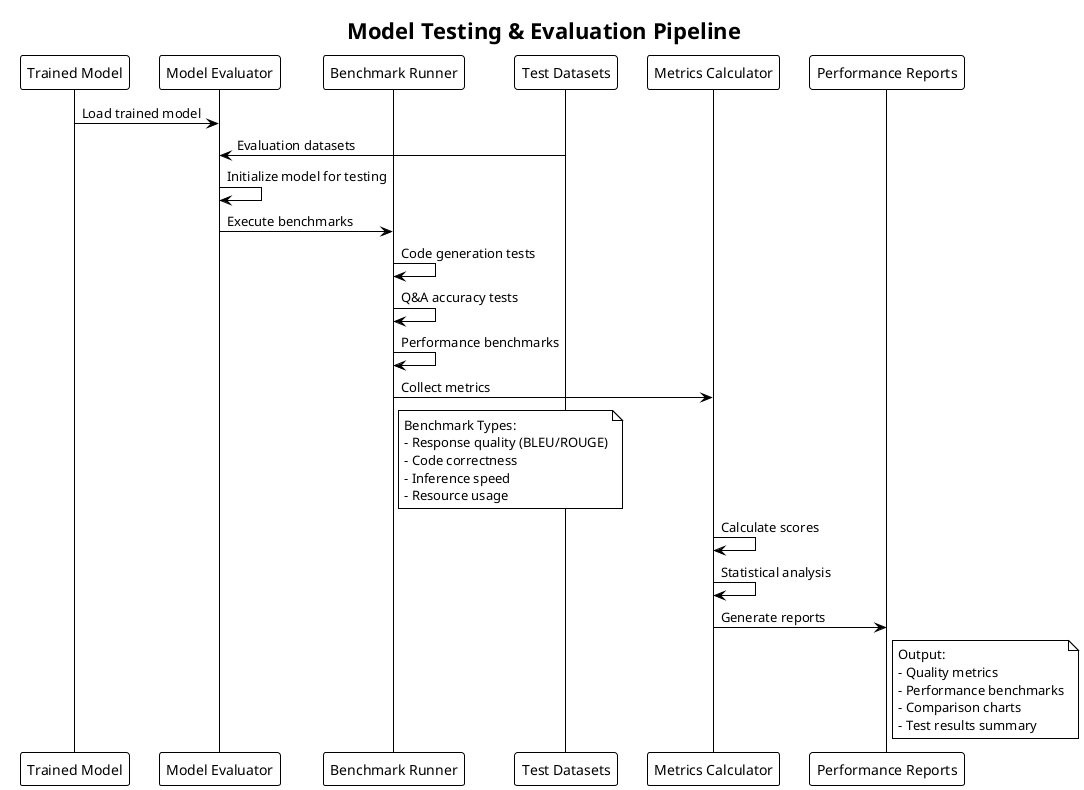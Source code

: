 @startuml Model_Testing_Pipeline
!theme plain
title Model Testing & Evaluation Pipeline

participant "Trained Model" as TM
participant "Model Evaluator" as ME
participant "Benchmark Runner" as BR
participant "Test Datasets" as TS
participant "Metrics Calculator" as MC
participant "Performance Reports" as PR

TM -> ME: Load trained model
TS -> ME: Evaluation datasets

ME -> ME: Initialize model for testing
ME -> BR: Execute benchmarks

BR -> BR: Code generation tests
BR -> BR: Q&A accuracy tests
BR -> BR: Performance benchmarks
BR -> MC: Collect metrics

note right of BR
  Benchmark Types:
  - Response quality (BLEU/ROUGE)
  - Code correctness
  - Inference speed
  - Resource usage
end note

MC -> MC: Calculate scores
MC -> MC: Statistical analysis
MC -> PR: Generate reports

note right of PR
  Output:
  - Quality metrics
  - Performance benchmarks
  - Comparison charts
  - Test results summary
end note

@enduml